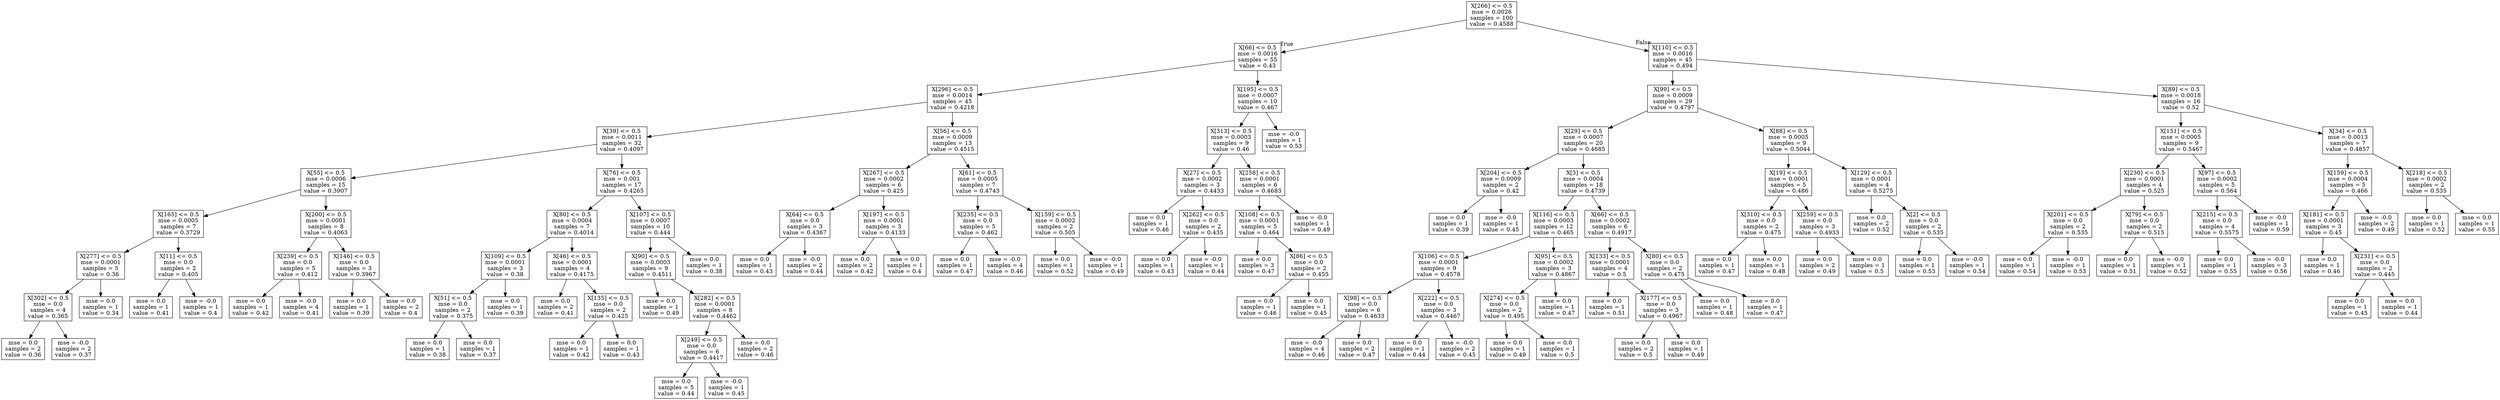 digraph Tree {
node [shape=box] ;
0 [label="X[266] <= 0.5\nmse = 0.0026\nsamples = 100\nvalue = 0.4588"] ;
1 [label="X[66] <= 0.5\nmse = 0.0016\nsamples = 55\nvalue = 0.43"] ;
0 -> 1 [labeldistance=2.5, labelangle=45, headlabel="True"] ;
2 [label="X[296] <= 0.5\nmse = 0.0014\nsamples = 45\nvalue = 0.4218"] ;
1 -> 2 ;
3 [label="X[39] <= 0.5\nmse = 0.0011\nsamples = 32\nvalue = 0.4097"] ;
2 -> 3 ;
4 [label="X[55] <= 0.5\nmse = 0.0006\nsamples = 15\nvalue = 0.3907"] ;
3 -> 4 ;
5 [label="X[165] <= 0.5\nmse = 0.0005\nsamples = 7\nvalue = 0.3729"] ;
4 -> 5 ;
6 [label="X[277] <= 0.5\nmse = 0.0001\nsamples = 5\nvalue = 0.36"] ;
5 -> 6 ;
7 [label="X[302] <= 0.5\nmse = 0.0\nsamples = 4\nvalue = 0.365"] ;
6 -> 7 ;
8 [label="mse = 0.0\nsamples = 2\nvalue = 0.36"] ;
7 -> 8 ;
9 [label="mse = -0.0\nsamples = 2\nvalue = 0.37"] ;
7 -> 9 ;
10 [label="mse = 0.0\nsamples = 1\nvalue = 0.34"] ;
6 -> 10 ;
11 [label="X[11] <= 0.5\nmse = 0.0\nsamples = 2\nvalue = 0.405"] ;
5 -> 11 ;
12 [label="mse = 0.0\nsamples = 1\nvalue = 0.41"] ;
11 -> 12 ;
13 [label="mse = -0.0\nsamples = 1\nvalue = 0.4"] ;
11 -> 13 ;
14 [label="X[200] <= 0.5\nmse = 0.0001\nsamples = 8\nvalue = 0.4063"] ;
4 -> 14 ;
15 [label="X[239] <= 0.5\nmse = 0.0\nsamples = 5\nvalue = 0.412"] ;
14 -> 15 ;
16 [label="mse = 0.0\nsamples = 1\nvalue = 0.42"] ;
15 -> 16 ;
17 [label="mse = -0.0\nsamples = 4\nvalue = 0.41"] ;
15 -> 17 ;
18 [label="X[146] <= 0.5\nmse = 0.0\nsamples = 3\nvalue = 0.3967"] ;
14 -> 18 ;
19 [label="mse = 0.0\nsamples = 1\nvalue = 0.39"] ;
18 -> 19 ;
20 [label="mse = 0.0\nsamples = 2\nvalue = 0.4"] ;
18 -> 20 ;
21 [label="X[76] <= 0.5\nmse = 0.001\nsamples = 17\nvalue = 0.4265"] ;
3 -> 21 ;
22 [label="X[80] <= 0.5\nmse = 0.0004\nsamples = 7\nvalue = 0.4014"] ;
21 -> 22 ;
23 [label="X[109] <= 0.5\nmse = 0.0001\nsamples = 3\nvalue = 0.38"] ;
22 -> 23 ;
24 [label="X[51] <= 0.5\nmse = 0.0\nsamples = 2\nvalue = 0.375"] ;
23 -> 24 ;
25 [label="mse = 0.0\nsamples = 1\nvalue = 0.38"] ;
24 -> 25 ;
26 [label="mse = 0.0\nsamples = 1\nvalue = 0.37"] ;
24 -> 26 ;
27 [label="mse = 0.0\nsamples = 1\nvalue = 0.39"] ;
23 -> 27 ;
28 [label="X[46] <= 0.5\nmse = 0.0001\nsamples = 4\nvalue = 0.4175"] ;
22 -> 28 ;
29 [label="mse = 0.0\nsamples = 2\nvalue = 0.41"] ;
28 -> 29 ;
30 [label="X[135] <= 0.5\nmse = 0.0\nsamples = 2\nvalue = 0.425"] ;
28 -> 30 ;
31 [label="mse = 0.0\nsamples = 1\nvalue = 0.42"] ;
30 -> 31 ;
32 [label="mse = 0.0\nsamples = 1\nvalue = 0.43"] ;
30 -> 32 ;
33 [label="X[107] <= 0.5\nmse = 0.0007\nsamples = 10\nvalue = 0.444"] ;
21 -> 33 ;
34 [label="X[90] <= 0.5\nmse = 0.0003\nsamples = 9\nvalue = 0.4511"] ;
33 -> 34 ;
35 [label="mse = 0.0\nsamples = 1\nvalue = 0.49"] ;
34 -> 35 ;
36 [label="X[282] <= 0.5\nmse = 0.0001\nsamples = 8\nvalue = 0.4462"] ;
34 -> 36 ;
37 [label="X[249] <= 0.5\nmse = 0.0\nsamples = 6\nvalue = 0.4417"] ;
36 -> 37 ;
38 [label="mse = 0.0\nsamples = 5\nvalue = 0.44"] ;
37 -> 38 ;
39 [label="mse = -0.0\nsamples = 1\nvalue = 0.45"] ;
37 -> 39 ;
40 [label="mse = 0.0\nsamples = 2\nvalue = 0.46"] ;
36 -> 40 ;
41 [label="mse = 0.0\nsamples = 1\nvalue = 0.38"] ;
33 -> 41 ;
42 [label="X[56] <= 0.5\nmse = 0.0009\nsamples = 13\nvalue = 0.4515"] ;
2 -> 42 ;
43 [label="X[267] <= 0.5\nmse = 0.0002\nsamples = 6\nvalue = 0.425"] ;
42 -> 43 ;
44 [label="X[64] <= 0.5\nmse = 0.0\nsamples = 3\nvalue = 0.4367"] ;
43 -> 44 ;
45 [label="mse = 0.0\nsamples = 1\nvalue = 0.43"] ;
44 -> 45 ;
46 [label="mse = -0.0\nsamples = 2\nvalue = 0.44"] ;
44 -> 46 ;
47 [label="X[197] <= 0.5\nmse = 0.0001\nsamples = 3\nvalue = 0.4133"] ;
43 -> 47 ;
48 [label="mse = 0.0\nsamples = 2\nvalue = 0.42"] ;
47 -> 48 ;
49 [label="mse = 0.0\nsamples = 1\nvalue = 0.4"] ;
47 -> 49 ;
50 [label="X[61] <= 0.5\nmse = 0.0005\nsamples = 7\nvalue = 0.4743"] ;
42 -> 50 ;
51 [label="X[235] <= 0.5\nmse = 0.0\nsamples = 5\nvalue = 0.462"] ;
50 -> 51 ;
52 [label="mse = 0.0\nsamples = 1\nvalue = 0.47"] ;
51 -> 52 ;
53 [label="mse = -0.0\nsamples = 4\nvalue = 0.46"] ;
51 -> 53 ;
54 [label="X[159] <= 0.5\nmse = 0.0002\nsamples = 2\nvalue = 0.505"] ;
50 -> 54 ;
55 [label="mse = 0.0\nsamples = 1\nvalue = 0.52"] ;
54 -> 55 ;
56 [label="mse = -0.0\nsamples = 1\nvalue = 0.49"] ;
54 -> 56 ;
57 [label="X[195] <= 0.5\nmse = 0.0007\nsamples = 10\nvalue = 0.467"] ;
1 -> 57 ;
58 [label="X[313] <= 0.5\nmse = 0.0003\nsamples = 9\nvalue = 0.46"] ;
57 -> 58 ;
59 [label="X[27] <= 0.5\nmse = 0.0002\nsamples = 3\nvalue = 0.4433"] ;
58 -> 59 ;
60 [label="mse = 0.0\nsamples = 1\nvalue = 0.46"] ;
59 -> 60 ;
61 [label="X[262] <= 0.5\nmse = 0.0\nsamples = 2\nvalue = 0.435"] ;
59 -> 61 ;
62 [label="mse = 0.0\nsamples = 1\nvalue = 0.43"] ;
61 -> 62 ;
63 [label="mse = -0.0\nsamples = 1\nvalue = 0.44"] ;
61 -> 63 ;
64 [label="X[258] <= 0.5\nmse = 0.0001\nsamples = 6\nvalue = 0.4683"] ;
58 -> 64 ;
65 [label="X[108] <= 0.5\nmse = 0.0001\nsamples = 5\nvalue = 0.464"] ;
64 -> 65 ;
66 [label="mse = 0.0\nsamples = 3\nvalue = 0.47"] ;
65 -> 66 ;
67 [label="X[86] <= 0.5\nmse = 0.0\nsamples = 2\nvalue = 0.455"] ;
65 -> 67 ;
68 [label="mse = 0.0\nsamples = 1\nvalue = 0.46"] ;
67 -> 68 ;
69 [label="mse = 0.0\nsamples = 1\nvalue = 0.45"] ;
67 -> 69 ;
70 [label="mse = -0.0\nsamples = 1\nvalue = 0.49"] ;
64 -> 70 ;
71 [label="mse = -0.0\nsamples = 1\nvalue = 0.53"] ;
57 -> 71 ;
72 [label="X[110] <= 0.5\nmse = 0.0016\nsamples = 45\nvalue = 0.494"] ;
0 -> 72 [labeldistance=2.5, labelangle=-45, headlabel="False"] ;
73 [label="X[99] <= 0.5\nmse = 0.0009\nsamples = 29\nvalue = 0.4797"] ;
72 -> 73 ;
74 [label="X[29] <= 0.5\nmse = 0.0007\nsamples = 20\nvalue = 0.4685"] ;
73 -> 74 ;
75 [label="X[204] <= 0.5\nmse = 0.0009\nsamples = 2\nvalue = 0.42"] ;
74 -> 75 ;
76 [label="mse = 0.0\nsamples = 1\nvalue = 0.39"] ;
75 -> 76 ;
77 [label="mse = -0.0\nsamples = 1\nvalue = 0.45"] ;
75 -> 77 ;
78 [label="X[3] <= 0.5\nmse = 0.0004\nsamples = 18\nvalue = 0.4739"] ;
74 -> 78 ;
79 [label="X[116] <= 0.5\nmse = 0.0003\nsamples = 12\nvalue = 0.465"] ;
78 -> 79 ;
80 [label="X[106] <= 0.5\nmse = 0.0001\nsamples = 9\nvalue = 0.4578"] ;
79 -> 80 ;
81 [label="X[98] <= 0.5\nmse = 0.0\nsamples = 6\nvalue = 0.4633"] ;
80 -> 81 ;
82 [label="mse = -0.0\nsamples = 4\nvalue = 0.46"] ;
81 -> 82 ;
83 [label="mse = 0.0\nsamples = 2\nvalue = 0.47"] ;
81 -> 83 ;
84 [label="X[222] <= 0.5\nmse = 0.0\nsamples = 3\nvalue = 0.4467"] ;
80 -> 84 ;
85 [label="mse = 0.0\nsamples = 1\nvalue = 0.44"] ;
84 -> 85 ;
86 [label="mse = -0.0\nsamples = 2\nvalue = 0.45"] ;
84 -> 86 ;
87 [label="X[95] <= 0.5\nmse = 0.0002\nsamples = 3\nvalue = 0.4867"] ;
79 -> 87 ;
88 [label="X[274] <= 0.5\nmse = 0.0\nsamples = 2\nvalue = 0.495"] ;
87 -> 88 ;
89 [label="mse = 0.0\nsamples = 1\nvalue = 0.49"] ;
88 -> 89 ;
90 [label="mse = 0.0\nsamples = 1\nvalue = 0.5"] ;
88 -> 90 ;
91 [label="mse = 0.0\nsamples = 1\nvalue = 0.47"] ;
87 -> 91 ;
92 [label="X[66] <= 0.5\nmse = 0.0002\nsamples = 6\nvalue = 0.4917"] ;
78 -> 92 ;
93 [label="X[133] <= 0.5\nmse = 0.0001\nsamples = 4\nvalue = 0.5"] ;
92 -> 93 ;
94 [label="mse = 0.0\nsamples = 1\nvalue = 0.51"] ;
93 -> 94 ;
95 [label="X[177] <= 0.5\nmse = 0.0\nsamples = 3\nvalue = 0.4967"] ;
93 -> 95 ;
96 [label="mse = 0.0\nsamples = 2\nvalue = 0.5"] ;
95 -> 96 ;
97 [label="mse = 0.0\nsamples = 1\nvalue = 0.49"] ;
95 -> 97 ;
98 [label="X[80] <= 0.5\nmse = 0.0\nsamples = 2\nvalue = 0.475"] ;
92 -> 98 ;
99 [label="mse = 0.0\nsamples = 1\nvalue = 0.48"] ;
98 -> 99 ;
100 [label="mse = 0.0\nsamples = 1\nvalue = 0.47"] ;
98 -> 100 ;
101 [label="X[88] <= 0.5\nmse = 0.0005\nsamples = 9\nvalue = 0.5044"] ;
73 -> 101 ;
102 [label="X[19] <= 0.5\nmse = 0.0001\nsamples = 5\nvalue = 0.486"] ;
101 -> 102 ;
103 [label="X[310] <= 0.5\nmse = 0.0\nsamples = 2\nvalue = 0.475"] ;
102 -> 103 ;
104 [label="mse = 0.0\nsamples = 1\nvalue = 0.47"] ;
103 -> 104 ;
105 [label="mse = 0.0\nsamples = 1\nvalue = 0.48"] ;
103 -> 105 ;
106 [label="X[259] <= 0.5\nmse = 0.0\nsamples = 3\nvalue = 0.4933"] ;
102 -> 106 ;
107 [label="mse = 0.0\nsamples = 2\nvalue = 0.49"] ;
106 -> 107 ;
108 [label="mse = 0.0\nsamples = 1\nvalue = 0.5"] ;
106 -> 108 ;
109 [label="X[129] <= 0.5\nmse = 0.0001\nsamples = 4\nvalue = 0.5275"] ;
101 -> 109 ;
110 [label="mse = 0.0\nsamples = 2\nvalue = 0.52"] ;
109 -> 110 ;
111 [label="X[2] <= 0.5\nmse = 0.0\nsamples = 2\nvalue = 0.535"] ;
109 -> 111 ;
112 [label="mse = 0.0\nsamples = 1\nvalue = 0.53"] ;
111 -> 112 ;
113 [label="mse = -0.0\nsamples = 1\nvalue = 0.54"] ;
111 -> 113 ;
114 [label="X[89] <= 0.5\nmse = 0.0018\nsamples = 16\nvalue = 0.52"] ;
72 -> 114 ;
115 [label="X[151] <= 0.5\nmse = 0.0005\nsamples = 9\nvalue = 0.5467"] ;
114 -> 115 ;
116 [label="X[230] <= 0.5\nmse = 0.0001\nsamples = 4\nvalue = 0.525"] ;
115 -> 116 ;
117 [label="X[201] <= 0.5\nmse = 0.0\nsamples = 2\nvalue = 0.535"] ;
116 -> 117 ;
118 [label="mse = 0.0\nsamples = 1\nvalue = 0.54"] ;
117 -> 118 ;
119 [label="mse = -0.0\nsamples = 1\nvalue = 0.53"] ;
117 -> 119 ;
120 [label="X[79] <= 0.5\nmse = 0.0\nsamples = 2\nvalue = 0.515"] ;
116 -> 120 ;
121 [label="mse = 0.0\nsamples = 1\nvalue = 0.51"] ;
120 -> 121 ;
122 [label="mse = -0.0\nsamples = 1\nvalue = 0.52"] ;
120 -> 122 ;
123 [label="X[97] <= 0.5\nmse = 0.0002\nsamples = 5\nvalue = 0.564"] ;
115 -> 123 ;
124 [label="X[215] <= 0.5\nmse = 0.0\nsamples = 4\nvalue = 0.5575"] ;
123 -> 124 ;
125 [label="mse = 0.0\nsamples = 1\nvalue = 0.55"] ;
124 -> 125 ;
126 [label="mse = -0.0\nsamples = 3\nvalue = 0.56"] ;
124 -> 126 ;
127 [label="mse = -0.0\nsamples = 1\nvalue = 0.59"] ;
123 -> 127 ;
128 [label="X[34] <= 0.5\nmse = 0.0013\nsamples = 7\nvalue = 0.4857"] ;
114 -> 128 ;
129 [label="X[159] <= 0.5\nmse = 0.0004\nsamples = 5\nvalue = 0.466"] ;
128 -> 129 ;
130 [label="X[181] <= 0.5\nmse = 0.0001\nsamples = 3\nvalue = 0.45"] ;
129 -> 130 ;
131 [label="mse = 0.0\nsamples = 1\nvalue = 0.46"] ;
130 -> 131 ;
132 [label="X[231] <= 0.5\nmse = 0.0\nsamples = 2\nvalue = 0.445"] ;
130 -> 132 ;
133 [label="mse = 0.0\nsamples = 1\nvalue = 0.45"] ;
132 -> 133 ;
134 [label="mse = 0.0\nsamples = 1\nvalue = 0.44"] ;
132 -> 134 ;
135 [label="mse = -0.0\nsamples = 2\nvalue = 0.49"] ;
129 -> 135 ;
136 [label="X[218] <= 0.5\nmse = 0.0002\nsamples = 2\nvalue = 0.535"] ;
128 -> 136 ;
137 [label="mse = 0.0\nsamples = 1\nvalue = 0.52"] ;
136 -> 137 ;
138 [label="mse = 0.0\nsamples = 1\nvalue = 0.55"] ;
136 -> 138 ;
}